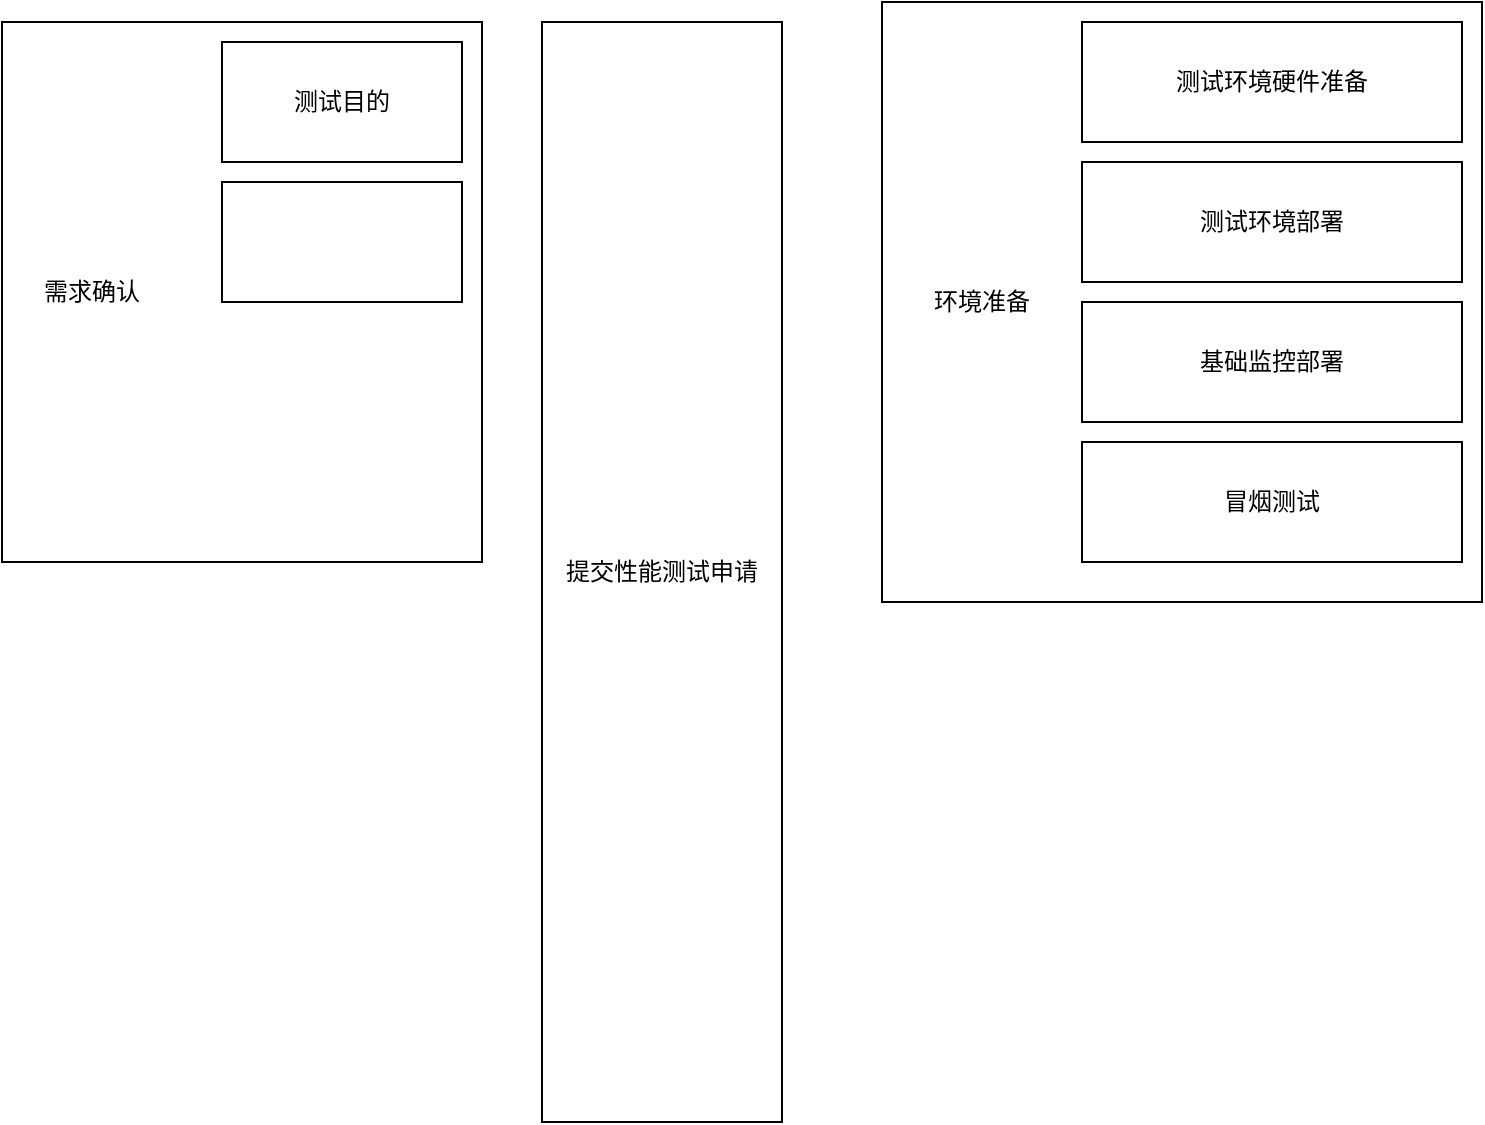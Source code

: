 <mxfile version="24.0.2" type="github">
  <diagram name="第 1 页" id="eRqCgIvyBkYkjvD03JKt">
    <mxGraphModel dx="3041" dy="764" grid="1" gridSize="10" guides="1" tooltips="1" connect="1" arrows="1" fold="1" page="1" pageScale="1" pageWidth="827" pageHeight="1169" math="0" shadow="0">
      <root>
        <mxCell id="0" />
        <mxCell id="1" parent="0" />
        <mxCell id="dWBaxSMf2hLHFfoF27q2-1" value="提交性能测试申请" style="rounded=0;whiteSpace=wrap;html=1;" vertex="1" parent="1">
          <mxGeometry x="-650" y="50" width="120" height="550" as="geometry" />
        </mxCell>
        <mxCell id="dWBaxSMf2hLHFfoF27q2-2" value="环境准备&amp;nbsp; &amp;nbsp; &amp;nbsp; &amp;nbsp; &amp;nbsp; &amp;nbsp; &amp;nbsp; &amp;nbsp; &amp;nbsp; &amp;nbsp; &amp;nbsp; &amp;nbsp; &amp;nbsp; &amp;nbsp; &amp;nbsp; &amp;nbsp; &amp;nbsp; &amp;nbsp; &amp;nbsp; &amp;nbsp; &amp;nbsp; &amp;nbsp; &amp;nbsp; &amp;nbsp; &amp;nbsp; &amp;nbsp; &amp;nbsp; &amp;nbsp; &amp;nbsp; &amp;nbsp;&amp;nbsp;" style="rounded=0;whiteSpace=wrap;html=1;" vertex="1" parent="1">
          <mxGeometry x="-480" y="40" width="300" height="300" as="geometry" />
        </mxCell>
        <mxCell id="dWBaxSMf2hLHFfoF27q2-4" value="测试环境硬件准备" style="rounded=0;whiteSpace=wrap;html=1;" vertex="1" parent="1">
          <mxGeometry x="-380" y="50" width="190" height="60" as="geometry" />
        </mxCell>
        <mxCell id="dWBaxSMf2hLHFfoF27q2-5" value="测试环境部署" style="rounded=0;whiteSpace=wrap;html=1;" vertex="1" parent="1">
          <mxGeometry x="-380" y="120" width="190" height="60" as="geometry" />
        </mxCell>
        <mxCell id="dWBaxSMf2hLHFfoF27q2-6" value="基础监控部署" style="rounded=0;whiteSpace=wrap;html=1;" vertex="1" parent="1">
          <mxGeometry x="-380" y="190" width="190" height="60" as="geometry" />
        </mxCell>
        <mxCell id="dWBaxSMf2hLHFfoF27q2-7" value="冒烟测试" style="rounded=0;whiteSpace=wrap;html=1;" vertex="1" parent="1">
          <mxGeometry x="-380" y="260" width="190" height="60" as="geometry" />
        </mxCell>
        <mxCell id="dWBaxSMf2hLHFfoF27q2-8" value="需求确认&amp;nbsp; &amp;nbsp; &amp;nbsp; &amp;nbsp; &amp;nbsp; &amp;nbsp; &amp;nbsp; &amp;nbsp; &amp;nbsp; &amp;nbsp; &amp;nbsp; &amp;nbsp; &amp;nbsp; &amp;nbsp; &amp;nbsp; &amp;nbsp; &amp;nbsp; &amp;nbsp; &amp;nbsp; &amp;nbsp; &amp;nbsp; &amp;nbsp; &amp;nbsp;" style="rounded=0;whiteSpace=wrap;html=1;" vertex="1" parent="1">
          <mxGeometry x="-920" y="50" width="240" height="270" as="geometry" />
        </mxCell>
        <mxCell id="dWBaxSMf2hLHFfoF27q2-9" value="测试目的" style="rounded=0;whiteSpace=wrap;html=1;" vertex="1" parent="1">
          <mxGeometry x="-810" y="60" width="120" height="60" as="geometry" />
        </mxCell>
        <mxCell id="dWBaxSMf2hLHFfoF27q2-10" value="" style="rounded=0;whiteSpace=wrap;html=1;" vertex="1" parent="1">
          <mxGeometry x="-810" y="130" width="120" height="60" as="geometry" />
        </mxCell>
      </root>
    </mxGraphModel>
  </diagram>
</mxfile>
